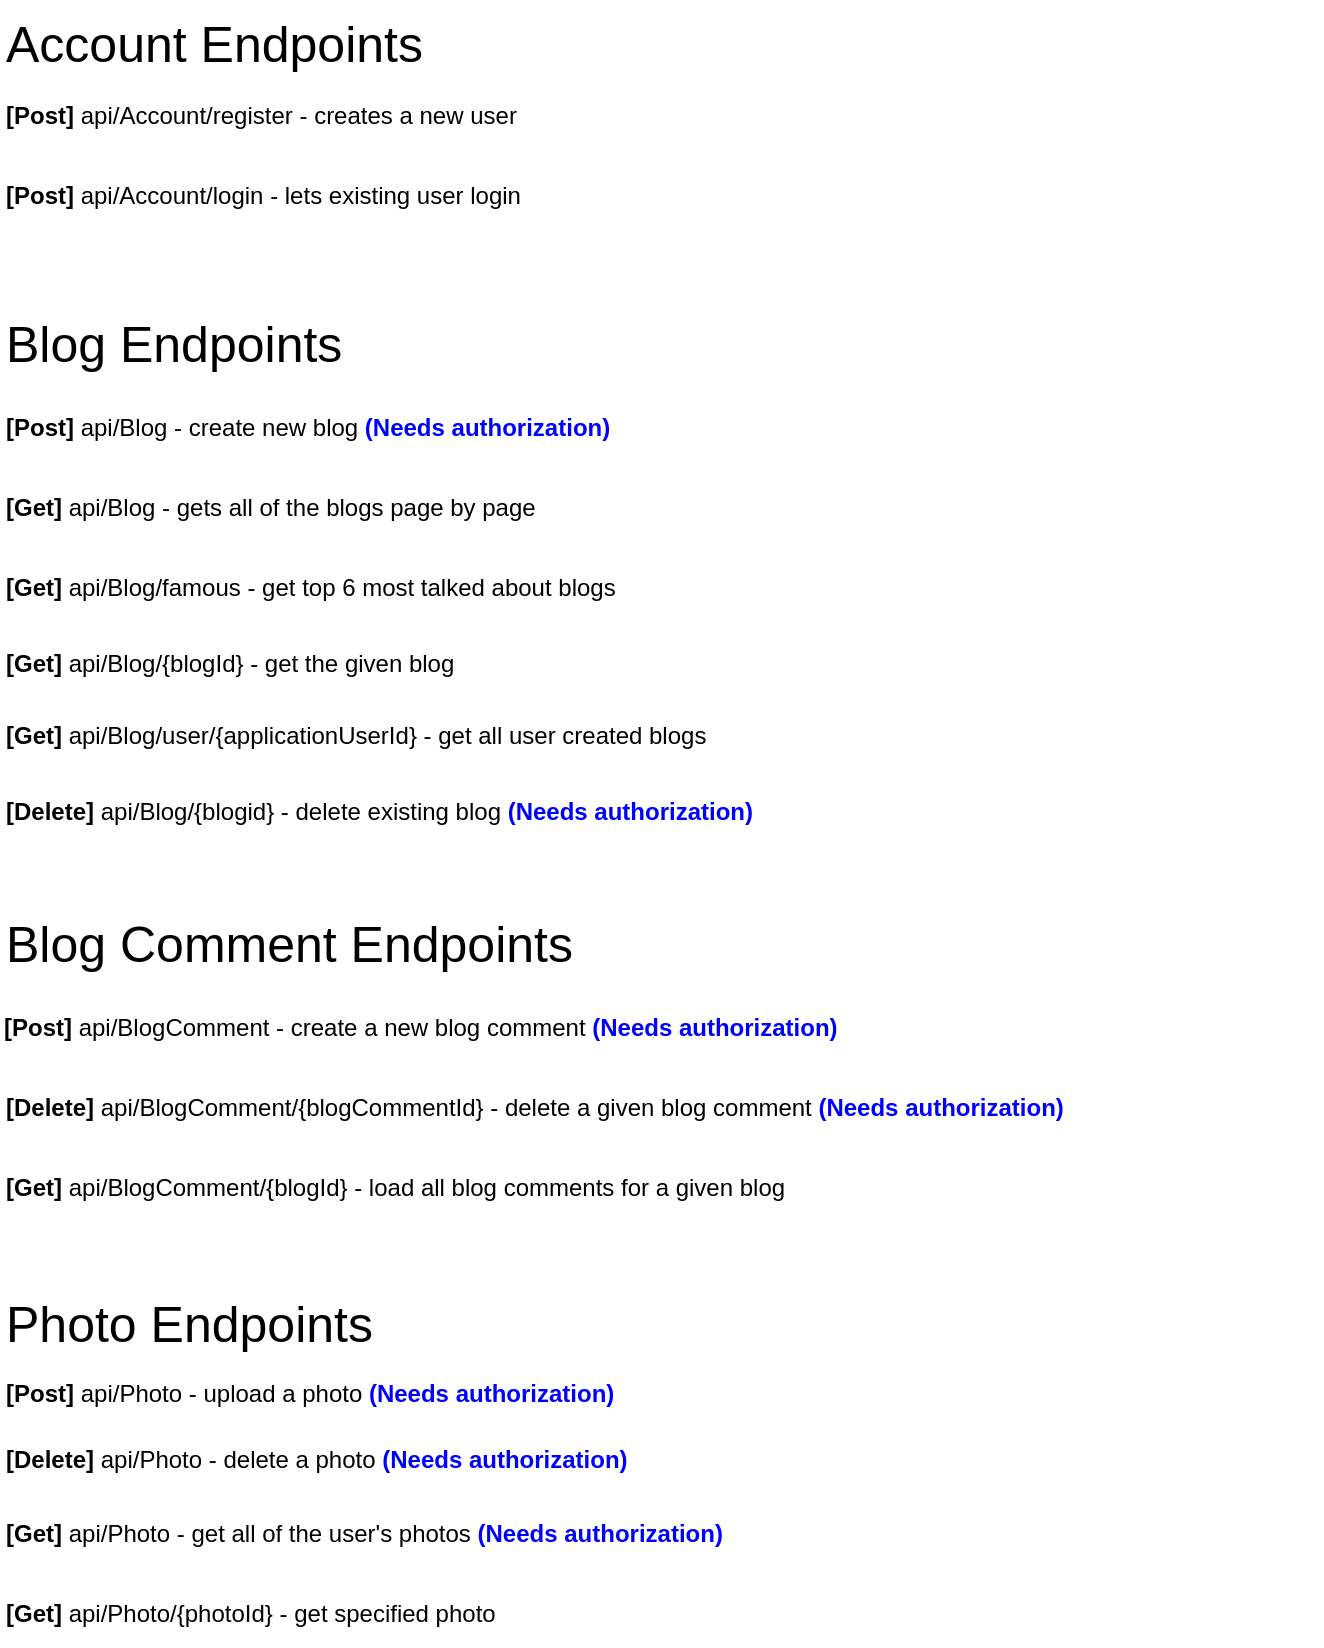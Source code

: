 <mxfile version="13.7.9" type="device"><diagram id="MmwljVuSj_F1mF4fzX36" name="Page-1"><mxGraphModel dx="1422" dy="1962" grid="1" gridSize="10" guides="1" tooltips="1" connect="1" arrows="1" fold="1" page="1" pageScale="1" pageWidth="850" pageHeight="1100" math="0" shadow="0"><root><mxCell id="0"/><mxCell id="1" parent="0"/><mxCell id="Rv-214xihWAVNQTbjhe1-2" value="Blog Endpoints" style="text;whiteSpace=wrap;html=1;fontSize=25;" vertex="1" parent="1"><mxGeometry x="150" y="50" width="200" height="30" as="geometry"/></mxCell><mxCell id="Rv-214xihWAVNQTbjhe1-3" value="&lt;b&gt;[Post]&lt;/b&gt; api/Blog - create new blog&amp;nbsp;&lt;font color=&quot;#0000ff&quot;&gt;&lt;b&gt;(Needs authorization)&lt;/b&gt;&lt;/font&gt;" style="text;whiteSpace=wrap;html=1;" vertex="1" parent="1"><mxGeometry x="150" y="100" width="350" height="30" as="geometry"/></mxCell><mxCell id="Rv-214xihWAVNQTbjhe1-4" value="&lt;b&gt;[Delete]&lt;/b&gt; api/Blog/{blogid} - delete existing blog &lt;b&gt;&lt;font color=&quot;#0000ff&quot;&gt;(Needs authorization)&lt;/font&gt;&lt;/b&gt;" style="text;whiteSpace=wrap;html=1;" vertex="1" parent="1"><mxGeometry x="150" y="292" width="410" height="30" as="geometry"/></mxCell><mxCell id="Rv-214xihWAVNQTbjhe1-5" value="&lt;b&gt;[Get]&lt;/b&gt; api/Blog - gets all of the blogs page by page" style="text;whiteSpace=wrap;html=1;" vertex="1" parent="1"><mxGeometry x="150" y="140" width="430" height="30" as="geometry"/></mxCell><mxCell id="Rv-214xihWAVNQTbjhe1-6" value="&lt;b&gt;[Get]&lt;/b&gt; api/Blog/famous - get top 6 most talked about blogs" style="text;whiteSpace=wrap;html=1;" vertex="1" parent="1"><mxGeometry x="150" y="180" width="400" height="30" as="geometry"/></mxCell><mxCell id="Rv-214xihWAVNQTbjhe1-7" value="&lt;b&gt;[Get]&lt;/b&gt; api/Blog/{blogId} - get the given blog" style="text;whiteSpace=wrap;html=1;" vertex="1" parent="1"><mxGeometry x="150" y="218" width="320" height="30" as="geometry"/></mxCell><mxCell id="Rv-214xihWAVNQTbjhe1-8" value="&lt;b&gt;[Get]&lt;/b&gt; api/Blog/user/{applicationUserId} - get all user created blogs" style="text;whiteSpace=wrap;html=1;" vertex="1" parent="1"><mxGeometry x="150" y="254" width="510" height="30" as="geometry"/></mxCell><mxCell id="Rv-214xihWAVNQTbjhe1-9" value="Blog Comment Endpoints" style="text;whiteSpace=wrap;html=1;fontSize=25;" vertex="1" parent="1"><mxGeometry x="150" y="350" width="300" height="30" as="geometry"/></mxCell><mxCell id="Rv-214xihWAVNQTbjhe1-10" value="&lt;b&gt;[Post]&lt;/b&gt; api/BlogComment - create a new blog comment &lt;b&gt;&lt;font color=&quot;#0000ff&quot;&gt;(Needs authorization)&lt;/font&gt;&lt;/b&gt;" style="text;whiteSpace=wrap;html=1;" vertex="1" parent="1"><mxGeometry x="149" y="400" width="530" height="30" as="geometry"/></mxCell><mxCell id="Rv-214xihWAVNQTbjhe1-11" value="&lt;b&gt;[Delete]&lt;/b&gt; api/BlogComment/{blogCommentId} - delete a given blog comment&amp;nbsp;&lt;b&gt;&lt;font color=&quot;#0000ff&quot;&gt;(Needs authorization)&lt;/font&gt;&lt;/b&gt;" style="text;whiteSpace=wrap;html=1;" vertex="1" parent="1"><mxGeometry x="150" y="440" width="660" height="40" as="geometry"/></mxCell><mxCell id="Rv-214xihWAVNQTbjhe1-12" value="&lt;b&gt;[Get] &lt;/b&gt;api/BlogComment/{blogId} - load all blog comments for a given blog" style="text;whiteSpace=wrap;html=1;" vertex="1" parent="1"><mxGeometry x="150" y="480" width="490" height="30" as="geometry"/></mxCell><mxCell id="Rv-214xihWAVNQTbjhe1-13" value="&lt;font style=&quot;font-size: 25px&quot;&gt;Account Endpoints&lt;/font&gt;" style="text;whiteSpace=wrap;html=1;" vertex="1" parent="1"><mxGeometry x="150" y="-100" width="230" height="30" as="geometry"/></mxCell><mxCell id="Rv-214xihWAVNQTbjhe1-14" value="&lt;b&gt;[Post] &lt;/b&gt;api/Account/register - creates a new user" style="text;whiteSpace=wrap;html=1;" vertex="1" parent="1"><mxGeometry x="150" y="-56" width="360" height="30" as="geometry"/></mxCell><mxCell id="Rv-214xihWAVNQTbjhe1-15" value="&lt;b&gt;[Post]&lt;/b&gt; api/Account/login - lets existing user login" style="text;whiteSpace=wrap;html=1;" vertex="1" parent="1"><mxGeometry x="150" y="-16" width="370" height="30" as="geometry"/></mxCell><mxCell id="Rv-214xihWAVNQTbjhe1-16" value="Photo Endpoints" style="text;whiteSpace=wrap;html=1;fontSize=25;" vertex="1" parent="1"><mxGeometry x="150" y="540" width="201" height="30" as="geometry"/></mxCell><mxCell id="Rv-214xihWAVNQTbjhe1-17" value="&lt;b&gt;[Post] &lt;/b&gt;api/Photo - upload a photo&amp;nbsp;&lt;b&gt;&lt;font color=&quot;#0000ff&quot;&gt;(Needs authorization)&lt;/font&gt;&lt;/b&gt;" style="text;whiteSpace=wrap;html=1;" vertex="1" parent="1"><mxGeometry x="150" y="583" width="400" height="30" as="geometry"/></mxCell><mxCell id="Rv-214xihWAVNQTbjhe1-18" value="&lt;b&gt;[Delete] &lt;/b&gt;api/Photo - delete a photo&amp;nbsp;&lt;b&gt;&lt;font color=&quot;#0000ff&quot;&gt;(Needs authorization)&lt;/font&gt;&lt;/b&gt;" style="text;whiteSpace=wrap;html=1;" vertex="1" parent="1"><mxGeometry x="150" y="616" width="330" height="30" as="geometry"/></mxCell><mxCell id="Rv-214xihWAVNQTbjhe1-19" value="&lt;b&gt;[Get] &lt;/b&gt;api/Photo - get all of the user's photos&amp;nbsp;&lt;b&gt;&lt;font color=&quot;#0000ff&quot;&gt;(Needs authorization)&lt;/font&gt;&lt;/b&gt;" style="text;whiteSpace=wrap;html=1;" vertex="1" parent="1"><mxGeometry x="150" y="653" width="421" height="30" as="geometry"/></mxCell><mxCell id="Rv-214xihWAVNQTbjhe1-20" value="&lt;b&gt;[Get]&lt;/b&gt; api/Photo/{photoId} - get specified photo" style="text;whiteSpace=wrap;html=1;" vertex="1" parent="1"><mxGeometry x="150" y="693" width="270" height="30" as="geometry"/></mxCell></root></mxGraphModel></diagram></mxfile>